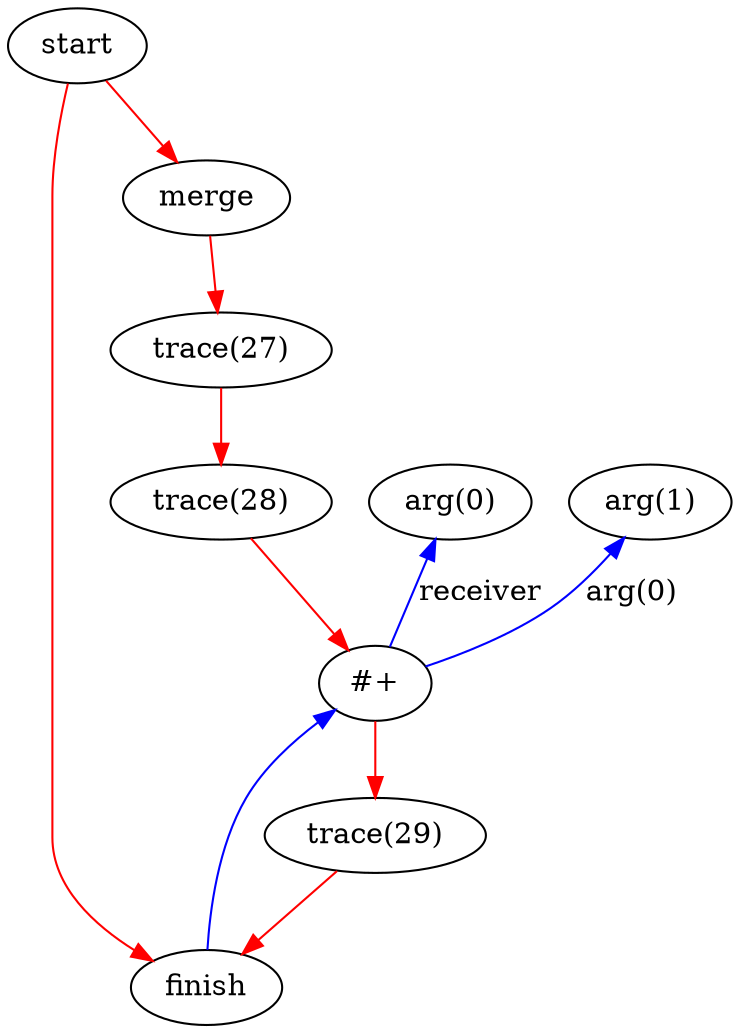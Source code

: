 /* generated with https://github.com/chrisseaton/rhizome
A JIT for Ruby, implemented in pure Ruby 
Each node (oval) in the graph is a computation. Each edge (line) in the graph is something passing from one node to another. Red edges are control flow. A red arrow from one node to another means the first node must run before the second. Blue edges are data flow. A blue arrow from one node to another means the second node does some computation on the data from the first.

This example shows a graph for a simple add function in Ruby.

def add(a, b)
  a + b
end
*/
digraph {
  node70172598584460[label="start"];
  node70172598584460 -> node70172598584340[color="red"];
  node70172598584460 -> node70172598585720[color="red"];
  node70172598585720[label="merge"];
  node70172598585720 -> node70172598585220[color="red"];
  node70172598585220[label="trace(27)"];
  node70172598585220 -> node70172598585060[color="red"];
  node70172598585060[label="trace(28)"];
  node70172598585060 -> node70172598584860[color="red"];
  node70172598584860[label="#+"];
  node70172598584860 -> node70172598584660[color="red"];
  node70172598584860 -> node70172598584340[color="blue", dir="back"];
  node70172598584340[label="finish"];
  node70172598584660[label="trace(29)"];
  node70172598584660 -> node70172598584340[color="red"];
  node70172598585540[label="arg(0)"];
  node70172598585540 -> node70172598584860[color="blue", label="receiver", dir="back"];
  node70172598585380[label="arg(1)"];
  node70172598585380 -> node70172598584860[color="blue", label="arg(0)", dir="back"];
}

